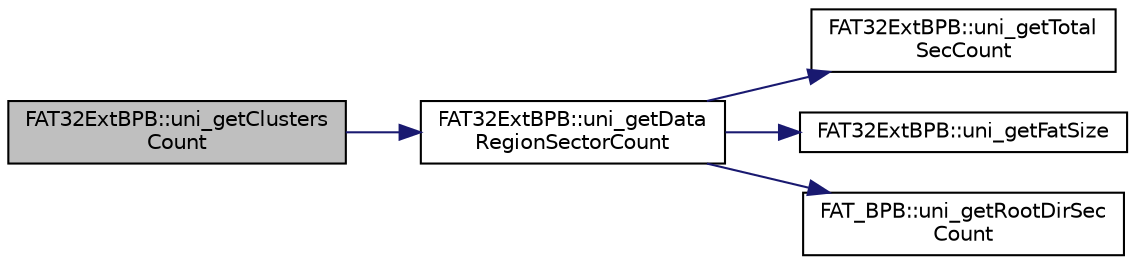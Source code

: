 digraph "FAT32ExtBPB::uni_getClustersCount"
{
  edge [fontname="Helvetica",fontsize="10",labelfontname="Helvetica",labelfontsize="10"];
  node [fontname="Helvetica",fontsize="10",shape=record];
  rankdir="LR";
  Node30 [label="FAT32ExtBPB::uni_getClusters\lCount",height=0.2,width=0.4,color="black", fillcolor="grey75", style="filled", fontcolor="black"];
  Node30 -> Node31 [color="midnightblue",fontsize="10",style="solid",fontname="Helvetica"];
  Node31 [label="FAT32ExtBPB::uni_getData\lRegionSectorCount",height=0.2,width=0.4,color="black", fillcolor="white", style="filled",URL="$da/dd1/class_f_a_t32_ext_b_p_b.html#ae6bda1eded904b8b0076027d4aba9983"];
  Node31 -> Node32 [color="midnightblue",fontsize="10",style="solid",fontname="Helvetica"];
  Node32 [label="FAT32ExtBPB::uni_getTotal\lSecCount",height=0.2,width=0.4,color="black", fillcolor="white", style="filled",URL="$da/dd1/class_f_a_t32_ext_b_p_b.html#a27ddfdaaa1001d8d0653912cd415f5e8"];
  Node31 -> Node33 [color="midnightblue",fontsize="10",style="solid",fontname="Helvetica"];
  Node33 [label="FAT32ExtBPB::uni_getFatSize",height=0.2,width=0.4,color="black", fillcolor="white", style="filled",URL="$da/dd1/class_f_a_t32_ext_b_p_b.html#ad9fa1e2d61c822e8f2b5c2785b2ac9b3"];
  Node31 -> Node34 [color="midnightblue",fontsize="10",style="solid",fontname="Helvetica"];
  Node34 [label="FAT_BPB::uni_getRootDirSec\lCount",height=0.2,width=0.4,color="black", fillcolor="white", style="filled",URL="$d7/d6e/class_f_a_t___b_p_b.html#adb4332d528545370498cd33e7bbc2038"];
}

